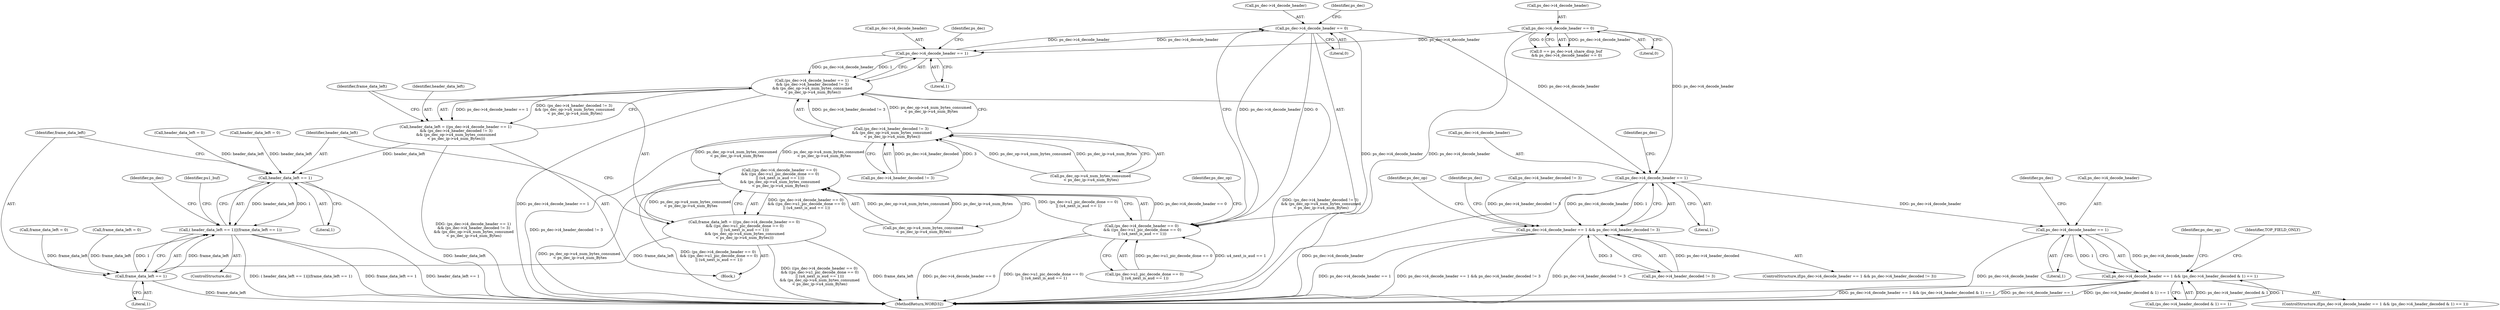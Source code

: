 digraph "0_Android_e86d3cfd2bc28dac421092106751e5638d54a848@pointer" {
"1001472" [label="(Call,ps_dec->i4_decode_header == 0)"];
"1001450" [label="(Call,ps_dec->i4_decode_header == 1)"];
"1001472" [label="(Call,ps_dec->i4_decode_header == 0)"];
"1000367" [label="(Call,ps_dec->i4_decode_header == 0)"];
"1001449" [label="(Call,(ps_dec->i4_decode_header == 1)\n && (ps_dec->i4_header_decoded != 3)\n && (ps_dec_op->u4_num_bytes_consumed\n < ps_dec_ip->u4_num_Bytes))"];
"1001447" [label="(Call,header_data_left = ((ps_dec->i4_decode_header == 1)\n && (ps_dec->i4_header_decoded != 3)\n && (ps_dec_op->u4_num_bytes_consumed\n < ps_dec_ip->u4_num_Bytes)))"];
"1001494" [label="(Call,header_data_left == 1)"];
"1001493" [label="(Call,( header_data_left == 1)||(frame_data_left == 1))"];
"1001471" [label="(Call,(ps_dec->i4_decode_header == 0)\n && ((ps_dec->u1_pic_decode_done == 0)\n || (u4_next_is_aud == 1)))"];
"1001470" [label="(Call,((ps_dec->i4_decode_header == 0)\n && ((ps_dec->u1_pic_decode_done == 0)\n || (u4_next_is_aud == 1)))\n && (ps_dec_op->u4_num_bytes_consumed\n < ps_dec_ip->u4_num_Bytes))"];
"1001455" [label="(Call,(ps_dec->i4_header_decoded != 3)\n && (ps_dec_op->u4_num_bytes_consumed\n < ps_dec_ip->u4_num_Bytes))"];
"1001468" [label="(Call,frame_data_left = (((ps_dec->i4_decode_header == 0)\n && ((ps_dec->u1_pic_decode_done == 0)\n || (u4_next_is_aud == 1)))\n && (ps_dec_op->u4_num_bytes_consumed\n < ps_dec_ip->u4_num_Bytes)))"];
"1001497" [label="(Call,frame_data_left == 1)"];
"1001815" [label="(Call,ps_dec->i4_decode_header == 1)"];
"1001814" [label="(Call,ps_dec->i4_decode_header == 1 && ps_dec->i4_header_decoded != 3)"];
"1002148" [label="(Call,ps_dec->i4_decode_header == 1)"];
"1002147" [label="(Call,ps_dec->i4_decode_header == 1 && (ps_dec->i4_header_decoded & 1) == 1)"];
"1001447" [label="(Call,header_data_left = ((ps_dec->i4_decode_header == 1)\n && (ps_dec->i4_header_decoded != 3)\n && (ps_dec_op->u4_num_bytes_consumed\n < ps_dec_ip->u4_num_Bytes)))"];
"1002147" [label="(Call,ps_dec->i4_decode_header == 1 && (ps_dec->i4_header_decoded & 1) == 1)"];
"1002205" [label="(Identifier,TOP_FIELD_ONLY)"];
"1001496" [label="(Literal,1)"];
"1001473" [label="(Call,ps_dec->i4_decode_header)"];
"1001815" [label="(Call,ps_dec->i4_decode_header == 1)"];
"1001816" [label="(Call,ps_dec->i4_decode_header)"];
"1002153" [label="(Call,(ps_dec->i4_header_decoded & 1) == 1)"];
"1002163" [label="(Identifier,ps_dec_op)"];
"1000371" [label="(Literal,0)"];
"1001001" [label="(Identifier,pu1_buf)"];
"1001486" [label="(Call,ps_dec_op->u4_num_bytes_consumed\n < ps_dec_ip->u4_num_Bytes)"];
"1001304" [label="(Call,frame_data_left = 0)"];
"1001495" [label="(Identifier,header_data_left)"];
"1002146" [label="(ControlStructure,if(ps_dec->i4_decode_header == 1 && (ps_dec->i4_header_decoded & 1) == 1))"];
"1001448" [label="(Identifier,header_data_left)"];
"1001828" [label="(Identifier,ps_dec_op)"];
"1002156" [label="(Identifier,ps_dec)"];
"1001472" [label="(Call,ps_dec->i4_decode_header == 0)"];
"1001458" [label="(Identifier,ps_dec)"];
"1001835" [label="(Identifier,ps_dec)"];
"1001449" [label="(Call,(ps_dec->i4_decode_header == 1)\n && (ps_dec->i4_header_decoded != 3)\n && (ps_dec_op->u4_num_bytes_consumed\n < ps_dec_ip->u4_num_Bytes))"];
"1000367" [label="(Call,ps_dec->i4_decode_header == 0)"];
"1001800" [label="(Call,ps_dec->i4_header_decoded != 3)"];
"1001504" [label="(Identifier,ps_dec)"];
"1001456" [label="(Call,ps_dec->i4_header_decoded != 3)"];
"1001819" [label="(Literal,1)"];
"1001494" [label="(Call,header_data_left == 1)"];
"1000206" [label="(Call,frame_data_left = 0)"];
"1001820" [label="(Call,ps_dec->i4_header_decoded != 3)"];
"1001480" [label="(Identifier,ps_dec)"];
"1002152" [label="(Literal,1)"];
"1001497" [label="(Call,frame_data_left == 1)"];
"1001454" [label="(Literal,1)"];
"1001469" [label="(Identifier,frame_data_left)"];
"1001499" [label="(Literal,1)"];
"1002148" [label="(Call,ps_dec->i4_decode_header == 1)"];
"1001461" [label="(Call,ps_dec_op->u4_num_bytes_consumed\n < ps_dec_ip->u4_num_Bytes)"];
"1001307" [label="(Call,header_data_left = 0)"];
"1001470" [label="(Call,((ps_dec->i4_decode_header == 0)\n && ((ps_dec->u1_pic_decode_done == 0)\n || (u4_next_is_aud == 1)))\n && (ps_dec_op->u4_num_bytes_consumed\n < ps_dec_ip->u4_num_Bytes))"];
"1001450" [label="(Call,ps_dec->i4_decode_header == 1)"];
"1001451" [label="(Call,ps_dec->i4_decode_header)"];
"1002149" [label="(Call,ps_dec->i4_decode_header)"];
"1001813" [label="(ControlStructure,if(ps_dec->i4_decode_header == 1 && ps_dec->i4_header_decoded != 3))"];
"1001477" [label="(Call,(ps_dec->u1_pic_decode_done == 0)\n || (u4_next_is_aud == 1))"];
"1001822" [label="(Identifier,ps_dec)"];
"1001498" [label="(Identifier,frame_data_left)"];
"1000997" [label="(ControlStructure,do)"];
"1001488" [label="(Identifier,ps_dec_op)"];
"1001455" [label="(Call,(ps_dec->i4_header_decoded != 3)\n && (ps_dec_op->u4_num_bytes_consumed\n < ps_dec_ip->u4_num_Bytes))"];
"1001471" [label="(Call,(ps_dec->i4_decode_header == 0)\n && ((ps_dec->u1_pic_decode_done == 0)\n || (u4_next_is_aud == 1)))"];
"1002270" [label="(MethodReturn,WORD32)"];
"1001493" [label="(Call,( header_data_left == 1)||(frame_data_left == 1))"];
"1001814" [label="(Call,ps_dec->i4_decode_header == 1 && ps_dec->i4_header_decoded != 3)"];
"1000361" [label="(Call,0 == ps_dec->u4_share_disp_buf\n && ps_dec->i4_decode_header == 0)"];
"1000998" [label="(Block,)"];
"1001468" [label="(Call,frame_data_left = (((ps_dec->i4_decode_header == 0)\n && ((ps_dec->u1_pic_decode_done == 0)\n || (u4_next_is_aud == 1)))\n && (ps_dec_op->u4_num_bytes_consumed\n < ps_dec_ip->u4_num_Bytes)))"];
"1000368" [label="(Call,ps_dec->i4_decode_header)"];
"1000202" [label="(Call,header_data_left = 0)"];
"1001476" [label="(Literal,0)"];
"1001472" -> "1001471"  [label="AST: "];
"1001472" -> "1001476"  [label="CFG: "];
"1001473" -> "1001472"  [label="AST: "];
"1001476" -> "1001472"  [label="AST: "];
"1001480" -> "1001472"  [label="CFG: "];
"1001471" -> "1001472"  [label="CFG: "];
"1001472" -> "1002270"  [label="DDG: ps_dec->i4_decode_header"];
"1001472" -> "1001450"  [label="DDG: ps_dec->i4_decode_header"];
"1001472" -> "1001471"  [label="DDG: ps_dec->i4_decode_header"];
"1001472" -> "1001471"  [label="DDG: 0"];
"1001450" -> "1001472"  [label="DDG: ps_dec->i4_decode_header"];
"1001472" -> "1001815"  [label="DDG: ps_dec->i4_decode_header"];
"1001450" -> "1001449"  [label="AST: "];
"1001450" -> "1001454"  [label="CFG: "];
"1001451" -> "1001450"  [label="AST: "];
"1001454" -> "1001450"  [label="AST: "];
"1001458" -> "1001450"  [label="CFG: "];
"1001449" -> "1001450"  [label="CFG: "];
"1001450" -> "1001449"  [label="DDG: ps_dec->i4_decode_header"];
"1001450" -> "1001449"  [label="DDG: 1"];
"1000367" -> "1001450"  [label="DDG: ps_dec->i4_decode_header"];
"1000367" -> "1000361"  [label="AST: "];
"1000367" -> "1000371"  [label="CFG: "];
"1000368" -> "1000367"  [label="AST: "];
"1000371" -> "1000367"  [label="AST: "];
"1000361" -> "1000367"  [label="CFG: "];
"1000367" -> "1002270"  [label="DDG: ps_dec->i4_decode_header"];
"1000367" -> "1000361"  [label="DDG: ps_dec->i4_decode_header"];
"1000367" -> "1000361"  [label="DDG: 0"];
"1000367" -> "1001815"  [label="DDG: ps_dec->i4_decode_header"];
"1001449" -> "1001447"  [label="AST: "];
"1001449" -> "1001455"  [label="CFG: "];
"1001455" -> "1001449"  [label="AST: "];
"1001447" -> "1001449"  [label="CFG: "];
"1001449" -> "1002270"  [label="DDG: (ps_dec->i4_header_decoded != 3)\n && (ps_dec_op->u4_num_bytes_consumed\n < ps_dec_ip->u4_num_Bytes)"];
"1001449" -> "1002270"  [label="DDG: ps_dec->i4_decode_header == 1"];
"1001449" -> "1001447"  [label="DDG: ps_dec->i4_decode_header == 1"];
"1001449" -> "1001447"  [label="DDG: (ps_dec->i4_header_decoded != 3)\n && (ps_dec_op->u4_num_bytes_consumed\n < ps_dec_ip->u4_num_Bytes)"];
"1001455" -> "1001449"  [label="DDG: ps_dec->i4_header_decoded != 3"];
"1001455" -> "1001449"  [label="DDG: ps_dec_op->u4_num_bytes_consumed\n < ps_dec_ip->u4_num_Bytes"];
"1001447" -> "1000998"  [label="AST: "];
"1001448" -> "1001447"  [label="AST: "];
"1001469" -> "1001447"  [label="CFG: "];
"1001447" -> "1002270"  [label="DDG: (ps_dec->i4_decode_header == 1)\n && (ps_dec->i4_header_decoded != 3)\n && (ps_dec_op->u4_num_bytes_consumed\n < ps_dec_ip->u4_num_Bytes)"];
"1001447" -> "1001494"  [label="DDG: header_data_left"];
"1001494" -> "1001493"  [label="AST: "];
"1001494" -> "1001496"  [label="CFG: "];
"1001495" -> "1001494"  [label="AST: "];
"1001496" -> "1001494"  [label="AST: "];
"1001498" -> "1001494"  [label="CFG: "];
"1001493" -> "1001494"  [label="CFG: "];
"1001494" -> "1002270"  [label="DDG: header_data_left"];
"1001494" -> "1001493"  [label="DDG: header_data_left"];
"1001494" -> "1001493"  [label="DDG: 1"];
"1001307" -> "1001494"  [label="DDG: header_data_left"];
"1000202" -> "1001494"  [label="DDG: header_data_left"];
"1001493" -> "1000997"  [label="AST: "];
"1001493" -> "1001497"  [label="CFG: "];
"1001497" -> "1001493"  [label="AST: "];
"1001001" -> "1001493"  [label="CFG: "];
"1001504" -> "1001493"  [label="CFG: "];
"1001493" -> "1002270"  [label="DDG: frame_data_left == 1"];
"1001493" -> "1002270"  [label="DDG: header_data_left == 1"];
"1001493" -> "1002270"  [label="DDG: ( header_data_left == 1)||(frame_data_left == 1)"];
"1001497" -> "1001493"  [label="DDG: frame_data_left"];
"1001497" -> "1001493"  [label="DDG: 1"];
"1001471" -> "1001470"  [label="AST: "];
"1001471" -> "1001477"  [label="CFG: "];
"1001477" -> "1001471"  [label="AST: "];
"1001488" -> "1001471"  [label="CFG: "];
"1001470" -> "1001471"  [label="CFG: "];
"1001471" -> "1002270"  [label="DDG: ps_dec->i4_decode_header == 0"];
"1001471" -> "1002270"  [label="DDG: (ps_dec->u1_pic_decode_done == 0)\n || (u4_next_is_aud == 1)"];
"1001471" -> "1001470"  [label="DDG: ps_dec->i4_decode_header == 0"];
"1001471" -> "1001470"  [label="DDG: (ps_dec->u1_pic_decode_done == 0)\n || (u4_next_is_aud == 1)"];
"1001477" -> "1001471"  [label="DDG: ps_dec->u1_pic_decode_done == 0"];
"1001477" -> "1001471"  [label="DDG: u4_next_is_aud == 1"];
"1001470" -> "1001468"  [label="AST: "];
"1001470" -> "1001486"  [label="CFG: "];
"1001486" -> "1001470"  [label="AST: "];
"1001468" -> "1001470"  [label="CFG: "];
"1001470" -> "1002270"  [label="DDG: ps_dec_op->u4_num_bytes_consumed\n < ps_dec_ip->u4_num_Bytes"];
"1001470" -> "1002270"  [label="DDG: (ps_dec->i4_decode_header == 0)\n && ((ps_dec->u1_pic_decode_done == 0)\n || (u4_next_is_aud == 1))"];
"1001470" -> "1001455"  [label="DDG: ps_dec_op->u4_num_bytes_consumed\n < ps_dec_ip->u4_num_Bytes"];
"1001470" -> "1001468"  [label="DDG: (ps_dec->i4_decode_header == 0)\n && ((ps_dec->u1_pic_decode_done == 0)\n || (u4_next_is_aud == 1))"];
"1001470" -> "1001468"  [label="DDG: ps_dec_op->u4_num_bytes_consumed\n < ps_dec_ip->u4_num_Bytes"];
"1001486" -> "1001470"  [label="DDG: ps_dec_op->u4_num_bytes_consumed"];
"1001486" -> "1001470"  [label="DDG: ps_dec_ip->u4_num_Bytes"];
"1001455" -> "1001470"  [label="DDG: ps_dec_op->u4_num_bytes_consumed\n < ps_dec_ip->u4_num_Bytes"];
"1001455" -> "1001456"  [label="CFG: "];
"1001455" -> "1001461"  [label="CFG: "];
"1001456" -> "1001455"  [label="AST: "];
"1001461" -> "1001455"  [label="AST: "];
"1001455" -> "1002270"  [label="DDG: ps_dec->i4_header_decoded != 3"];
"1001456" -> "1001455"  [label="DDG: ps_dec->i4_header_decoded"];
"1001456" -> "1001455"  [label="DDG: 3"];
"1001461" -> "1001455"  [label="DDG: ps_dec_op->u4_num_bytes_consumed"];
"1001461" -> "1001455"  [label="DDG: ps_dec_ip->u4_num_Bytes"];
"1001468" -> "1000998"  [label="AST: "];
"1001469" -> "1001468"  [label="AST: "];
"1001495" -> "1001468"  [label="CFG: "];
"1001468" -> "1002270"  [label="DDG: frame_data_left"];
"1001468" -> "1002270"  [label="DDG: ((ps_dec->i4_decode_header == 0)\n && ((ps_dec->u1_pic_decode_done == 0)\n || (u4_next_is_aud == 1)))\n && (ps_dec_op->u4_num_bytes_consumed\n < ps_dec_ip->u4_num_Bytes)"];
"1001468" -> "1001497"  [label="DDG: frame_data_left"];
"1001497" -> "1001499"  [label="CFG: "];
"1001498" -> "1001497"  [label="AST: "];
"1001499" -> "1001497"  [label="AST: "];
"1001497" -> "1002270"  [label="DDG: frame_data_left"];
"1000206" -> "1001497"  [label="DDG: frame_data_left"];
"1001304" -> "1001497"  [label="DDG: frame_data_left"];
"1001815" -> "1001814"  [label="AST: "];
"1001815" -> "1001819"  [label="CFG: "];
"1001816" -> "1001815"  [label="AST: "];
"1001819" -> "1001815"  [label="AST: "];
"1001822" -> "1001815"  [label="CFG: "];
"1001814" -> "1001815"  [label="CFG: "];
"1001815" -> "1002270"  [label="DDG: ps_dec->i4_decode_header"];
"1001815" -> "1001814"  [label="DDG: ps_dec->i4_decode_header"];
"1001815" -> "1001814"  [label="DDG: 1"];
"1001815" -> "1002148"  [label="DDG: ps_dec->i4_decode_header"];
"1001814" -> "1001813"  [label="AST: "];
"1001814" -> "1001820"  [label="CFG: "];
"1001820" -> "1001814"  [label="AST: "];
"1001828" -> "1001814"  [label="CFG: "];
"1001835" -> "1001814"  [label="CFG: "];
"1001814" -> "1002270"  [label="DDG: ps_dec->i4_header_decoded != 3"];
"1001814" -> "1002270"  [label="DDG: ps_dec->i4_decode_header == 1"];
"1001814" -> "1002270"  [label="DDG: ps_dec->i4_decode_header == 1 && ps_dec->i4_header_decoded != 3"];
"1001800" -> "1001814"  [label="DDG: ps_dec->i4_header_decoded != 3"];
"1001820" -> "1001814"  [label="DDG: ps_dec->i4_header_decoded"];
"1001820" -> "1001814"  [label="DDG: 3"];
"1002148" -> "1002147"  [label="AST: "];
"1002148" -> "1002152"  [label="CFG: "];
"1002149" -> "1002148"  [label="AST: "];
"1002152" -> "1002148"  [label="AST: "];
"1002156" -> "1002148"  [label="CFG: "];
"1002147" -> "1002148"  [label="CFG: "];
"1002148" -> "1002270"  [label="DDG: ps_dec->i4_decode_header"];
"1002148" -> "1002147"  [label="DDG: ps_dec->i4_decode_header"];
"1002148" -> "1002147"  [label="DDG: 1"];
"1002147" -> "1002146"  [label="AST: "];
"1002147" -> "1002153"  [label="CFG: "];
"1002153" -> "1002147"  [label="AST: "];
"1002163" -> "1002147"  [label="CFG: "];
"1002205" -> "1002147"  [label="CFG: "];
"1002147" -> "1002270"  [label="DDG: ps_dec->i4_decode_header == 1 && (ps_dec->i4_header_decoded & 1) == 1"];
"1002147" -> "1002270"  [label="DDG: ps_dec->i4_decode_header == 1"];
"1002147" -> "1002270"  [label="DDG: (ps_dec->i4_header_decoded & 1) == 1"];
"1002153" -> "1002147"  [label="DDG: ps_dec->i4_header_decoded & 1"];
"1002153" -> "1002147"  [label="DDG: 1"];
}
